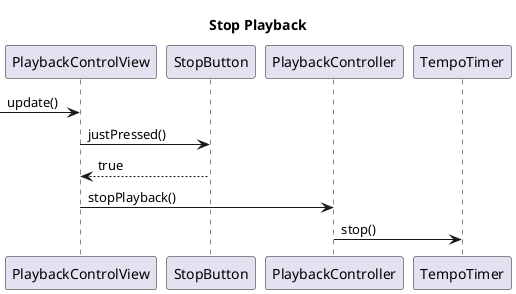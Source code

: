 @startuml

title Stop Playback

-> PlaybackControlView: update()
PlaybackControlView -> StopButton: justPressed()
StopButton --> PlaybackControlView: true

PlaybackControlView -> PlaybackController: stopPlayback()
PlaybackController -> TempoTimer: stop()

@enduml

